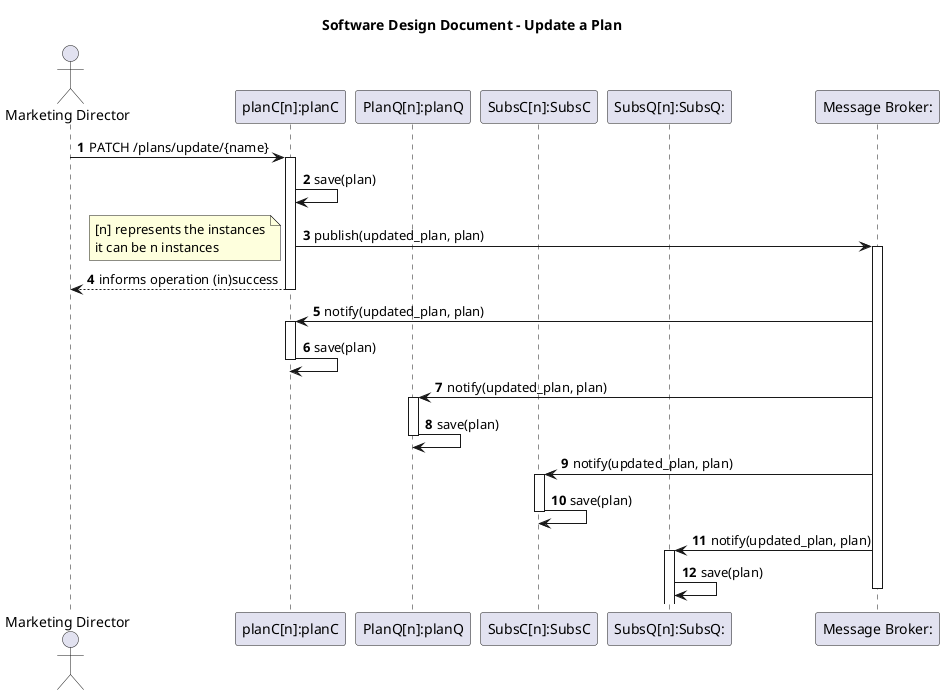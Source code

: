 @startuml
'autocomplete on
autonumber

title Software Design Document - Update a Plan

actor "Marketing Director" as Ac
participant "planC[n]:planC" as PC
participant "PlanQ[n]:planQ" as PQ
participant "SubsC[n]:SubsC" as SC
participant "SubsQ[n]:SubsQ:" as SQ
participant "Message Broker:" as mb

Ac -> PC ++ : PATCH /plans/update/{name}
PC -> PC : save(plan)
PC -> mb ++ : publish(updated_plan, plan)
note left
[n] represents the instances
it can be n instances
end note
PC --> Ac -- : informs operation (in)success

mb -> PC ++ : notify(updated_plan, plan)
PC -> PC -- : save(plan)

mb -> PQ ++ : notify(updated_plan, plan)
PQ -> PQ -- : save(plan)

mb -> SC ++ : notify(updated_plan, plan)
SC -> SC -- : save(plan)

mb -> SQ ++ : notify(updated_plan, plan)
SQ -> SQ : save(plan)

deactivate mb

@enduml
